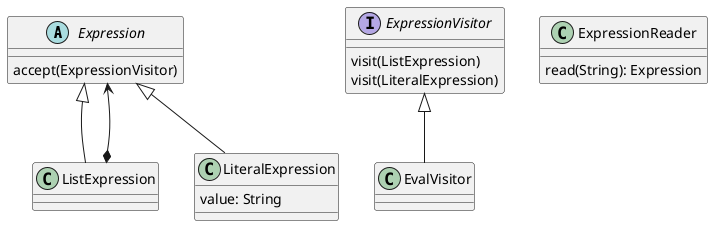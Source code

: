 @startuml

abstract class Expression {
    accept(ExpressionVisitor)
}

class ListExpression
class LiteralExpression {
    value: String
}

Expression <|-- ListExpression
Expression <|-- LiteralExpression
ListExpression *--> Expression

interface ExpressionVisitor {
    visit(ListExpression)
    visit(LiteralExpression)
}

class EvalVisitor

ExpressionVisitor <|-- EvalVisitor

class ExpressionReader {
    read(String): Expression
}

@enduml